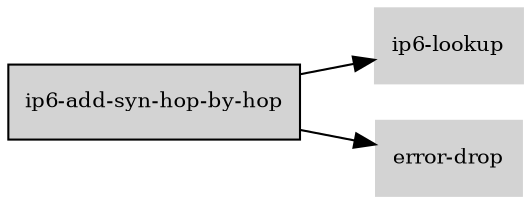 digraph "ip6_add_syn_hop_by_hop_subgraph" {
  rankdir=LR;
  node [shape=box, style=filled, fontsize=10, color=lightgray, fontcolor=black, fillcolor=lightgray];
  "ip6-add-syn-hop-by-hop" [color=black, fontcolor=black, fillcolor=lightgray];
  edge [fontsize=8];
  "ip6-add-syn-hop-by-hop" -> "ip6-lookup";
  "ip6-add-syn-hop-by-hop" -> "error-drop";
}
